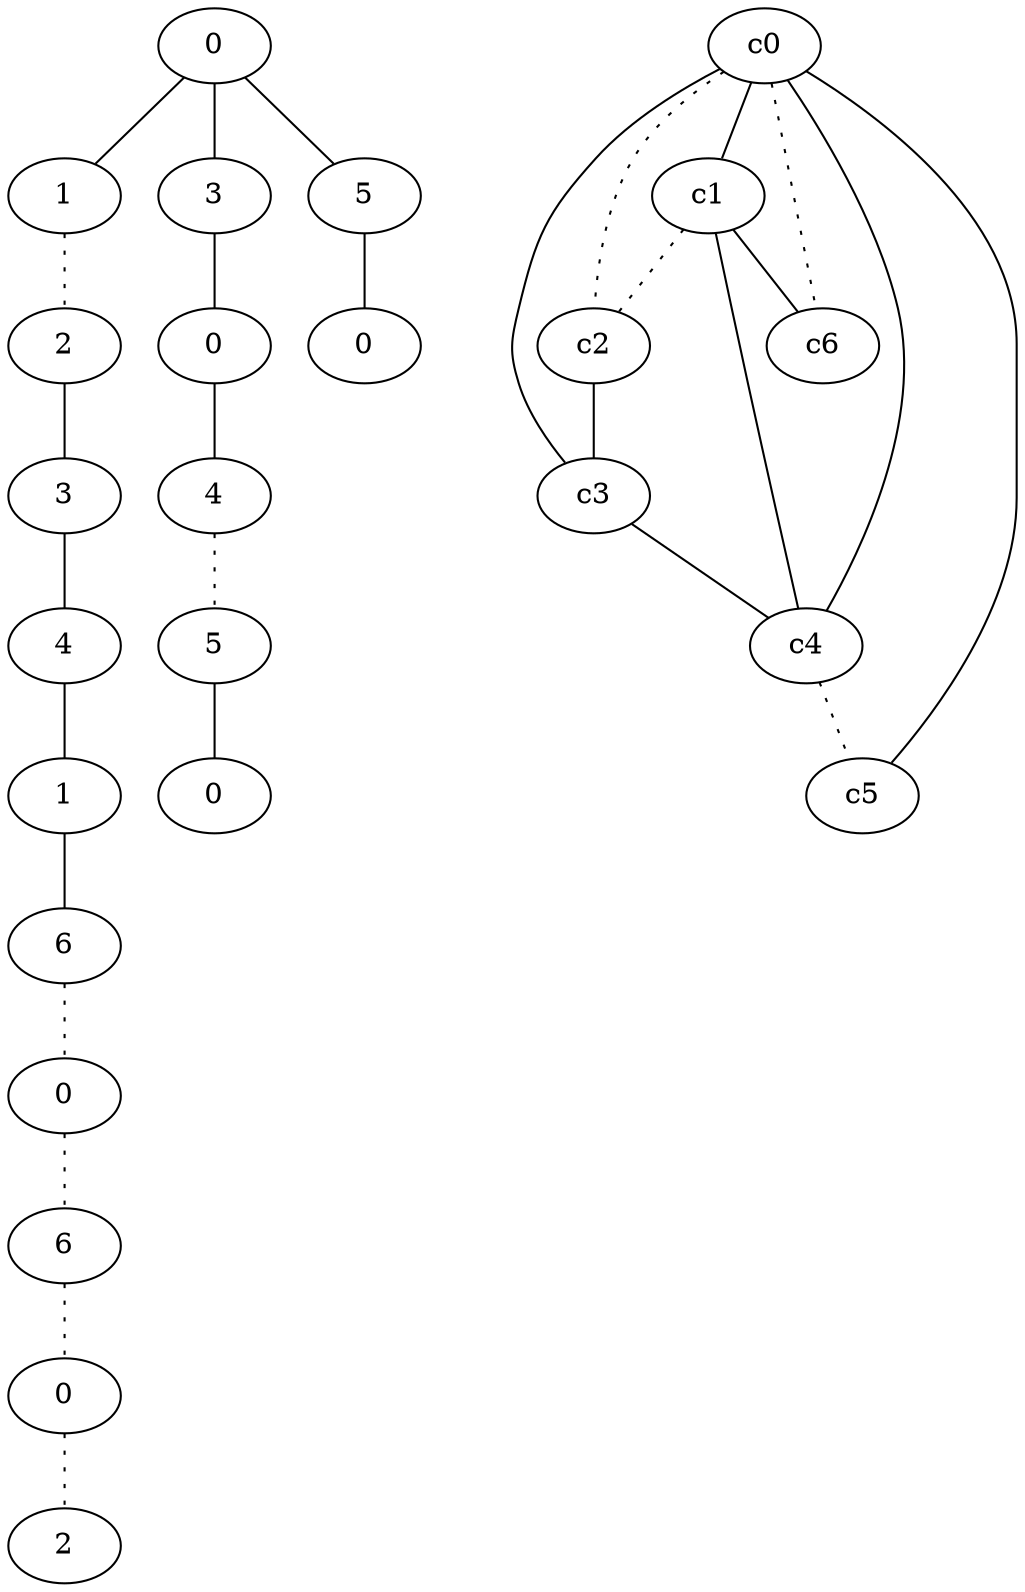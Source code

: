 graph {
a0[label=0];
a1[label=1];
a2[label=2];
a3[label=3];
a4[label=4];
a5[label=1];
a6[label=6];
a7[label=0];
a8[label=6];
a9[label=0];
a10[label=2];
a11[label=3];
a12[label=0];
a13[label=4];
a14[label=5];
a15[label=0];
a16[label=5];
a17[label=0];
a0 -- a1;
a0 -- a11;
a0 -- a16;
a1 -- a2 [style=dotted];
a2 -- a3;
a3 -- a4;
a4 -- a5;
a5 -- a6;
a6 -- a7 [style=dotted];
a7 -- a8 [style=dotted];
a8 -- a9 [style=dotted];
a9 -- a10 [style=dotted];
a11 -- a12;
a12 -- a13;
a13 -- a14 [style=dotted];
a14 -- a15;
a16 -- a17;
c0 -- c1;
c0 -- c2 [style=dotted];
c0 -- c3;
c0 -- c4;
c0 -- c5;
c0 -- c6 [style=dotted];
c1 -- c2 [style=dotted];
c1 -- c4;
c1 -- c6;
c2 -- c3;
c3 -- c4;
c4 -- c5 [style=dotted];
}
